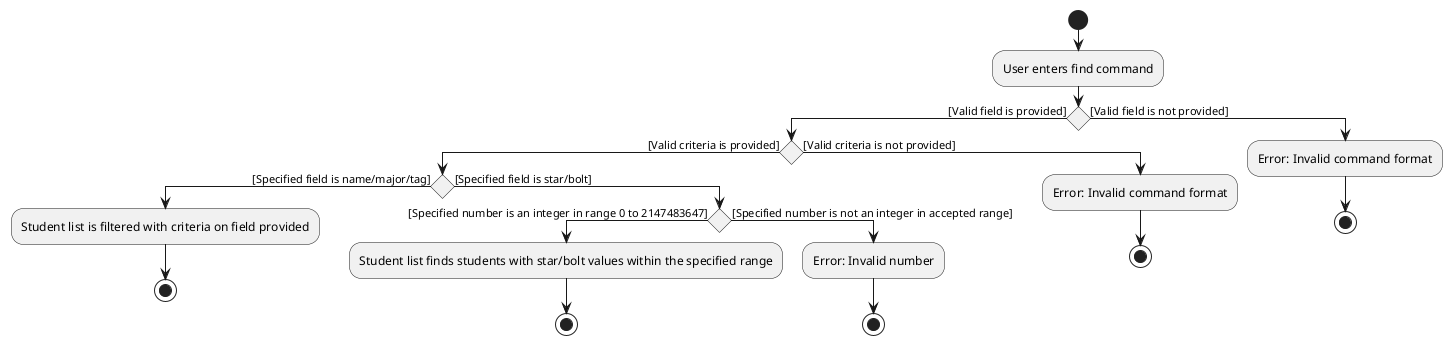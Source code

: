 @startuml
!pragma useVerticalIf on
start
:User enters find command;
if () then ([Valid field is provided])
    if () then ([Valid criteria is provided])
        if () then ([Specified field is name/major/tag])
            :Student list is filtered with criteria on field provided;
            stop
        else ([Specified field is star/bolt])
            if () then ([Specified number is an integer in range 0 to 2147483647])
                :Student list finds students with star/bolt values within the specified range;
                stop
            else ([Specified number is not an integer in accepted range])
                :Error: Invalid number;
                stop
            endif
        endif
    else ([Valid criteria is not provided])
        :Error: Invalid command format;
        stop
    endif
else ([Valid field is not provided])
    :Error: Invalid command format;
    stop
endif

@enduml
